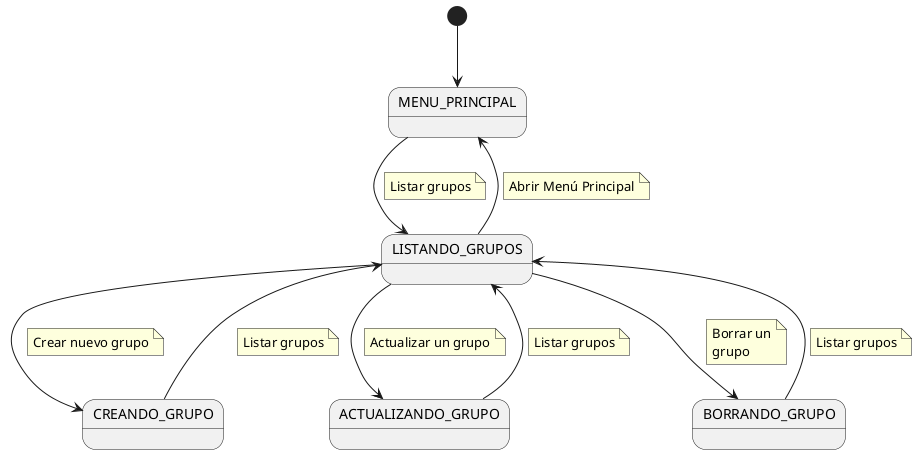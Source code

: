 @startuml diagramaContextoGrupos
state "MENU_PRINCIPAL" as MenuPrincipal
state "LISTANDO_GRUPOS" as Grupos
state "CREANDO_GRUPO" as CreandoGrupo
state "ACTUALIZANDO_GRUPO" as ActualizandoGrupo
state "BORRANDO_GRUPO" as BorrandoGrupo

[*] --> MenuPrincipal

MenuPrincipal --> Grupos
    note on link
        Listar grupos
    end note

Grupos --> CreandoGrupo
    note on link
        Crear nuevo grupo
    end note

CreandoGrupo --> Grupos
    note on link
        Listar grupos
    end note

Grupos --> ActualizandoGrupo
    note on link
        Actualizar un grupo
    end note

ActualizandoGrupo --> Grupos
    note on link
        Listar grupos
    end note

Grupos --> BorrandoGrupo
    note on link
        Borrar un
        grupo
    end note

BorrandoGrupo --> Grupos
    note on link
        Listar grupos
    end note

Grupos --> MenuPrincipal
    note on link
        Abrir Menú Principal
    end note
@enduml